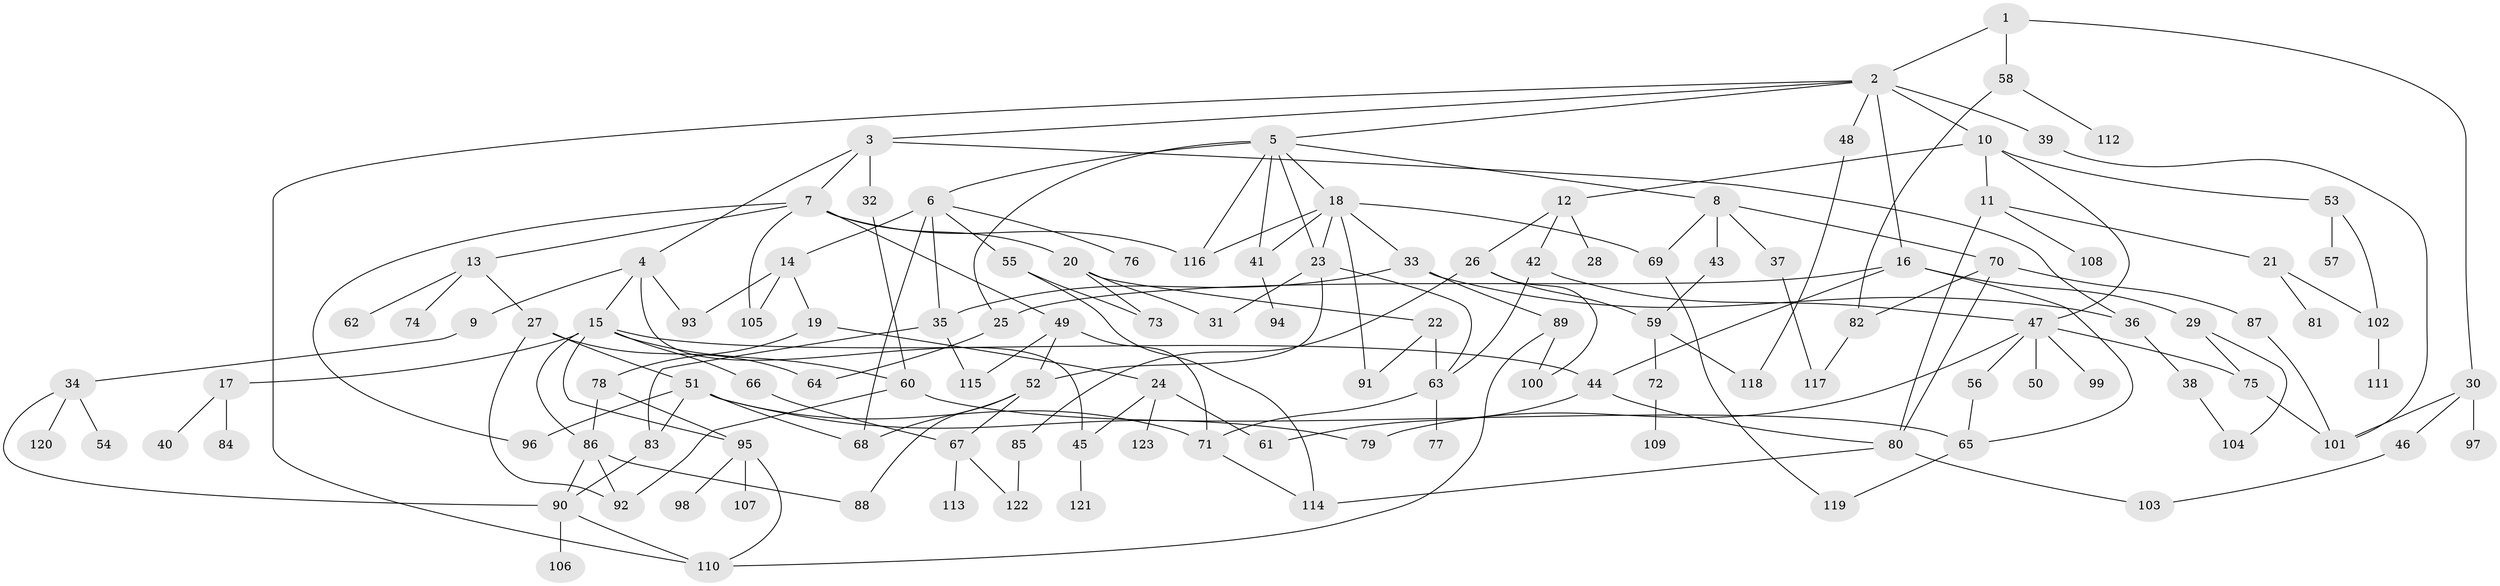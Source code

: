 // Generated by graph-tools (version 1.1) at 2025/13/03/09/25 04:13:35]
// undirected, 123 vertices, 183 edges
graph export_dot {
graph [start="1"]
  node [color=gray90,style=filled];
  1;
  2;
  3;
  4;
  5;
  6;
  7;
  8;
  9;
  10;
  11;
  12;
  13;
  14;
  15;
  16;
  17;
  18;
  19;
  20;
  21;
  22;
  23;
  24;
  25;
  26;
  27;
  28;
  29;
  30;
  31;
  32;
  33;
  34;
  35;
  36;
  37;
  38;
  39;
  40;
  41;
  42;
  43;
  44;
  45;
  46;
  47;
  48;
  49;
  50;
  51;
  52;
  53;
  54;
  55;
  56;
  57;
  58;
  59;
  60;
  61;
  62;
  63;
  64;
  65;
  66;
  67;
  68;
  69;
  70;
  71;
  72;
  73;
  74;
  75;
  76;
  77;
  78;
  79;
  80;
  81;
  82;
  83;
  84;
  85;
  86;
  87;
  88;
  89;
  90;
  91;
  92;
  93;
  94;
  95;
  96;
  97;
  98;
  99;
  100;
  101;
  102;
  103;
  104;
  105;
  106;
  107;
  108;
  109;
  110;
  111;
  112;
  113;
  114;
  115;
  116;
  117;
  118;
  119;
  120;
  121;
  122;
  123;
  1 -- 2;
  1 -- 30;
  1 -- 58;
  2 -- 3;
  2 -- 5;
  2 -- 10;
  2 -- 16;
  2 -- 39;
  2 -- 48;
  2 -- 110;
  3 -- 4;
  3 -- 7;
  3 -- 32;
  3 -- 36;
  4 -- 9;
  4 -- 15;
  4 -- 45;
  4 -- 93;
  5 -- 6;
  5 -- 8;
  5 -- 18;
  5 -- 23;
  5 -- 25;
  5 -- 116;
  5 -- 41;
  6 -- 14;
  6 -- 55;
  6 -- 76;
  6 -- 68;
  6 -- 35;
  7 -- 13;
  7 -- 20;
  7 -- 49;
  7 -- 116;
  7 -- 105;
  7 -- 96;
  8 -- 37;
  8 -- 43;
  8 -- 70;
  8 -- 69;
  9 -- 34;
  10 -- 11;
  10 -- 12;
  10 -- 47;
  10 -- 53;
  11 -- 21;
  11 -- 108;
  11 -- 80;
  12 -- 26;
  12 -- 28;
  12 -- 42;
  13 -- 27;
  13 -- 62;
  13 -- 74;
  14 -- 19;
  14 -- 93;
  14 -- 105;
  15 -- 17;
  15 -- 60;
  15 -- 66;
  15 -- 86;
  15 -- 95;
  15 -- 44;
  16 -- 25;
  16 -- 29;
  16 -- 44;
  16 -- 65;
  17 -- 40;
  17 -- 84;
  18 -- 23;
  18 -- 33;
  18 -- 41;
  18 -- 69;
  18 -- 116;
  18 -- 91;
  19 -- 24;
  19 -- 78;
  20 -- 22;
  20 -- 31;
  20 -- 73;
  21 -- 81;
  21 -- 102;
  22 -- 91;
  22 -- 63;
  23 -- 52;
  23 -- 63;
  23 -- 31;
  24 -- 123;
  24 -- 61;
  24 -- 45;
  25 -- 64;
  26 -- 59;
  26 -- 85;
  26 -- 100;
  27 -- 51;
  27 -- 64;
  27 -- 92;
  29 -- 75;
  29 -- 104;
  30 -- 46;
  30 -- 97;
  30 -- 101;
  32 -- 60;
  33 -- 35;
  33 -- 36;
  33 -- 89;
  34 -- 54;
  34 -- 90;
  34 -- 120;
  35 -- 83;
  35 -- 115;
  36 -- 38;
  37 -- 117;
  38 -- 104;
  39 -- 101;
  41 -- 94;
  42 -- 47;
  42 -- 63;
  43 -- 59;
  44 -- 61;
  44 -- 80;
  45 -- 121;
  46 -- 103;
  47 -- 50;
  47 -- 56;
  47 -- 75;
  47 -- 79;
  47 -- 99;
  48 -- 118;
  49 -- 71;
  49 -- 52;
  49 -- 115;
  51 -- 96;
  51 -- 83;
  51 -- 68;
  51 -- 79;
  51 -- 71;
  52 -- 68;
  52 -- 88;
  52 -- 67;
  53 -- 57;
  53 -- 102;
  55 -- 73;
  55 -- 114;
  56 -- 65;
  58 -- 82;
  58 -- 112;
  59 -- 72;
  59 -- 118;
  60 -- 92;
  60 -- 65;
  63 -- 77;
  63 -- 71;
  65 -- 119;
  66 -- 67;
  67 -- 113;
  67 -- 122;
  69 -- 119;
  70 -- 80;
  70 -- 87;
  70 -- 82;
  71 -- 114;
  72 -- 109;
  75 -- 101;
  78 -- 86;
  78 -- 95;
  80 -- 103;
  80 -- 114;
  82 -- 117;
  83 -- 90;
  85 -- 122;
  86 -- 92;
  86 -- 90;
  86 -- 88;
  87 -- 101;
  89 -- 110;
  89 -- 100;
  90 -- 106;
  90 -- 110;
  95 -- 98;
  95 -- 107;
  95 -- 110;
  102 -- 111;
}
